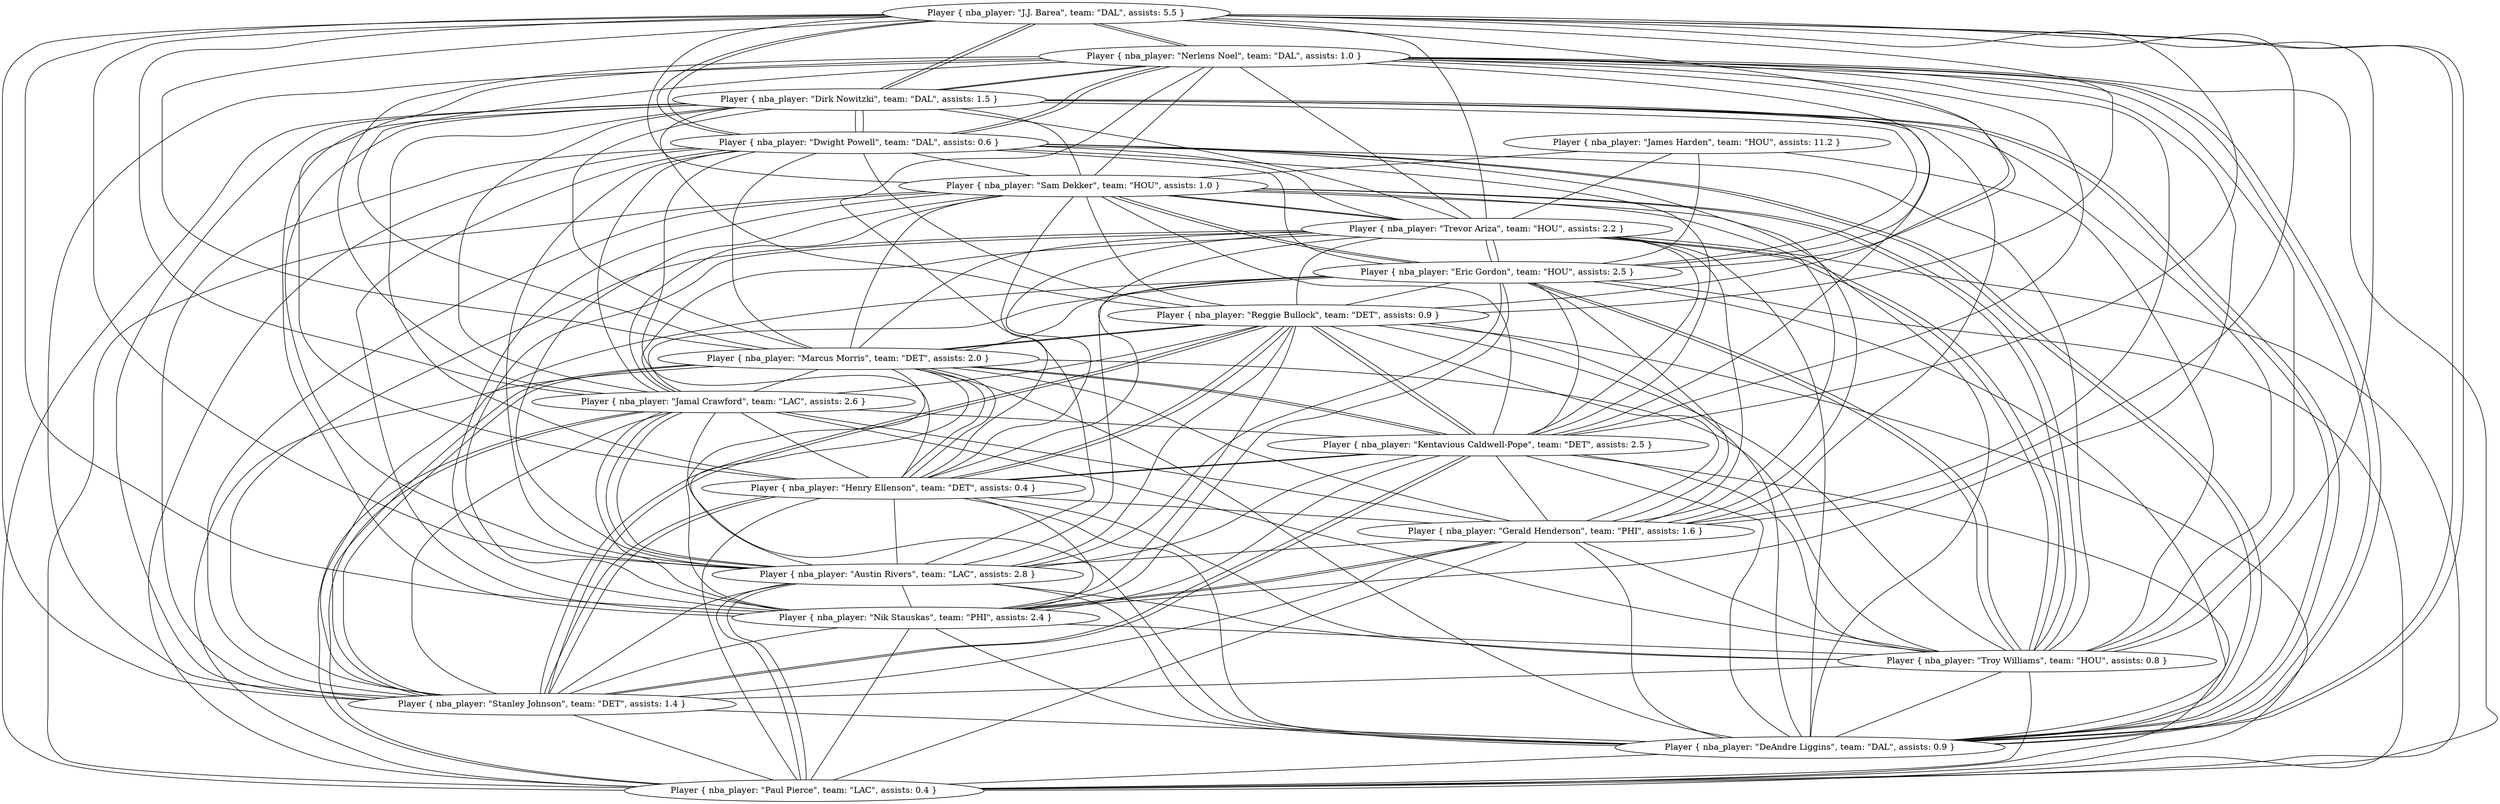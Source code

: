 graph {
    0 [ label = "Player { nba_player: \"James Harden\", team: \"HOU\", assists: 11.2 }" ]
    1 [ label = "Player { nba_player: \"J.J. Barea\", team: \"DAL\", assists: 5.5 }" ]
    2 [ label = "Player { nba_player: \"Nerlens Noel\", team: \"DAL\", assists: 1.0 }" ]
    3 [ label = "Player { nba_player: \"Dirk Nowitzki\", team: \"DAL\", assists: 1.5 }" ]
    4 [ label = "Player { nba_player: \"Dwight Powell\", team: \"DAL\", assists: 0.6 }" ]
    5 [ label = "Player { nba_player: \"Sam Dekker\", team: \"HOU\", assists: 1.0 }" ]
    6 [ label = "Player { nba_player: \"Trevor Ariza\", team: \"HOU\", assists: 2.2 }" ]
    7 [ label = "Player { nba_player: \"Eric Gordon\", team: \"HOU\", assists: 2.5 }" ]
    8 [ label = "Player { nba_player: \"Reggie Bullock\", team: \"DET\", assists: 0.9 }" ]
    9 [ label = "Player { nba_player: \"Marcus Morris\", team: \"DET\", assists: 2.0 }" ]
    10 [ label = "Player { nba_player: \"Jamal Crawford\", team: \"LAC\", assists: 2.6 }" ]
    11 [ label = "Player { nba_player: \"Kentavious Caldwell-Pope\", team: \"DET\", assists: 2.5 }" ]
    12 [ label = "Player { nba_player: \"Henry Ellenson\", team: \"DET\", assists: 0.4 }" ]
    13 [ label = "Player { nba_player: \"Gerald Henderson\", team: \"PHI\", assists: 1.6 }" ]
    14 [ label = "Player { nba_player: \"Austin Rivers\", team: \"LAC\", assists: 2.8 }" ]
    15 [ label = "Player { nba_player: \"Nik Stauskas\", team: \"PHI\", assists: 2.4 }" ]
    16 [ label = "Player { nba_player: \"Troy Williams\", team: \"HOU\", assists: 0.8 }" ]
    17 [ label = "Player { nba_player: \"Stanley Johnson\", team: \"DET\", assists: 1.4 }" ]
    18 [ label = "Player { nba_player: \"DeAndre Liggins\", team: \"DAL\", assists: 0.9 }" ]
    19 [ label = "Player { nba_player: \"Paul Pierce\", team: \"LAC\", assists: 0.4 }" ]
    0 -- 5 [ ]
    0 -- 6 [ ]
    0 -- 7 [ ]
    0 -- 16 [ ]
    1 -- 2 [ ]
    1 -- 2 [ ]
    1 -- 3 [ ]
    1 -- 3 [ ]
    1 -- 4 [ ]
    1 -- 4 [ ]
    1 -- 5 [ ]
    1 -- 6 [ ]
    1 -- 7 [ ]
    1 -- 8 [ ]
    1 -- 9 [ ]
    1 -- 10 [ ]
    1 -- 11 [ ]
    1 -- 13 [ ]
    1 -- 14 [ ]
    1 -- 15 [ ]
    1 -- 16 [ ]
    1 -- 17 [ ]
    1 -- 18 [ ]
    1 -- 18 [ ]
    2 -- 3 [ ]
    2 -- 3 [ ]
    2 -- 4 [ ]
    2 -- 4 [ ]
    2 -- 5 [ ]
    2 -- 6 [ ]
    2 -- 7 [ ]
    2 -- 8 [ ]
    2 -- 9 [ ]
    2 -- 10 [ ]
    2 -- 11 [ ]
    2 -- 12 [ ]
    2 -- 13 [ ]
    2 -- 14 [ ]
    2 -- 15 [ ]
    2 -- 16 [ ]
    2 -- 17 [ ]
    2 -- 18 [ ]
    2 -- 18 [ ]
    2 -- 19 [ ]
    3 -- 4 [ ]
    3 -- 4 [ ]
    3 -- 5 [ ]
    3 -- 6 [ ]
    3 -- 7 [ ]
    3 -- 8 [ ]
    3 -- 9 [ ]
    3 -- 10 [ ]
    3 -- 11 [ ]
    3 -- 12 [ ]
    3 -- 13 [ ]
    3 -- 14 [ ]
    3 -- 15 [ ]
    3 -- 16 [ ]
    3 -- 17 [ ]
    3 -- 18 [ ]
    3 -- 18 [ ]
    3 -- 19 [ ]
    4 -- 5 [ ]
    4 -- 6 [ ]
    4 -- 7 [ ]
    4 -- 8 [ ]
    4 -- 9 [ ]
    4 -- 10 [ ]
    4 -- 11 [ ]
    4 -- 12 [ ]
    4 -- 13 [ ]
    4 -- 14 [ ]
    4 -- 15 [ ]
    4 -- 16 [ ]
    4 -- 17 [ ]
    4 -- 18 [ ]
    4 -- 18 [ ]
    4 -- 19 [ ]
    5 -- 6 [ ]
    5 -- 6 [ ]
    5 -- 7 [ ]
    5 -- 7 [ ]
    5 -- 8 [ ]
    5 -- 9 [ ]
    5 -- 10 [ ]
    5 -- 11 [ ]
    5 -- 12 [ ]
    5 -- 13 [ ]
    5 -- 14 [ ]
    5 -- 15 [ ]
    5 -- 16 [ ]
    5 -- 16 [ ]
    5 -- 17 [ ]
    5 -- 18 [ ]
    5 -- 19 [ ]
    6 -- 7 [ ]
    6 -- 7 [ ]
    6 -- 8 [ ]
    6 -- 9 [ ]
    6 -- 10 [ ]
    6 -- 11 [ ]
    6 -- 12 [ ]
    6 -- 13 [ ]
    6 -- 14 [ ]
    6 -- 15 [ ]
    6 -- 16 [ ]
    6 -- 16 [ ]
    6 -- 17 [ ]
    6 -- 18 [ ]
    6 -- 19 [ ]
    7 -- 8 [ ]
    7 -- 9 [ ]
    7 -- 10 [ ]
    7 -- 11 [ ]
    7 -- 12 [ ]
    7 -- 13 [ ]
    7 -- 14 [ ]
    7 -- 15 [ ]
    7 -- 16 [ ]
    7 -- 16 [ ]
    7 -- 17 [ ]
    7 -- 18 [ ]
    7 -- 19 [ ]
    8 -- 9 [ ]
    8 -- 9 [ ]
    8 -- 10 [ ]
    8 -- 11 [ ]
    8 -- 11 [ ]
    8 -- 12 [ ]
    8 -- 12 [ ]
    8 -- 13 [ ]
    8 -- 14 [ ]
    8 -- 15 [ ]
    8 -- 16 [ ]
    8 -- 17 [ ]
    8 -- 17 [ ]
    8 -- 18 [ ]
    8 -- 19 [ ]
    9 -- 10 [ ]
    9 -- 11 [ ]
    9 -- 11 [ ]
    9 -- 12 [ ]
    9 -- 12 [ ]
    9 -- 13 [ ]
    9 -- 14 [ ]
    9 -- 15 [ ]
    9 -- 16 [ ]
    9 -- 17 [ ]
    9 -- 17 [ ]
    9 -- 18 [ ]
    9 -- 19 [ ]
    10 -- 11 [ ]
    10 -- 12 [ ]
    10 -- 13 [ ]
    10 -- 14 [ ]
    10 -- 14 [ ]
    10 -- 15 [ ]
    10 -- 16 [ ]
    10 -- 17 [ ]
    10 -- 18 [ ]
    10 -- 19 [ ]
    10 -- 19 [ ]
    11 -- 12 [ ]
    11 -- 12 [ ]
    11 -- 13 [ ]
    11 -- 14 [ ]
    11 -- 15 [ ]
    11 -- 16 [ ]
    11 -- 17 [ ]
    11 -- 17 [ ]
    11 -- 18 [ ]
    11 -- 19 [ ]
    12 -- 13 [ ]
    12 -- 14 [ ]
    12 -- 15 [ ]
    12 -- 16 [ ]
    12 -- 17 [ ]
    12 -- 17 [ ]
    12 -- 18 [ ]
    12 -- 19 [ ]
    13 -- 14 [ ]
    13 -- 15 [ ]
    13 -- 15 [ ]
    13 -- 16 [ ]
    13 -- 17 [ ]
    13 -- 18 [ ]
    13 -- 19 [ ]
    14 -- 15 [ ]
    14 -- 16 [ ]
    14 -- 17 [ ]
    14 -- 18 [ ]
    14 -- 19 [ ]
    14 -- 19 [ ]
    15 -- 16 [ ]
    15 -- 17 [ ]
    15 -- 18 [ ]
    15 -- 19 [ ]
    16 -- 17 [ ]
    16 -- 18 [ ]
    16 -- 19 [ ]
    17 -- 18 [ ]
    17 -- 19 [ ]
    18 -- 19 [ ]
}


